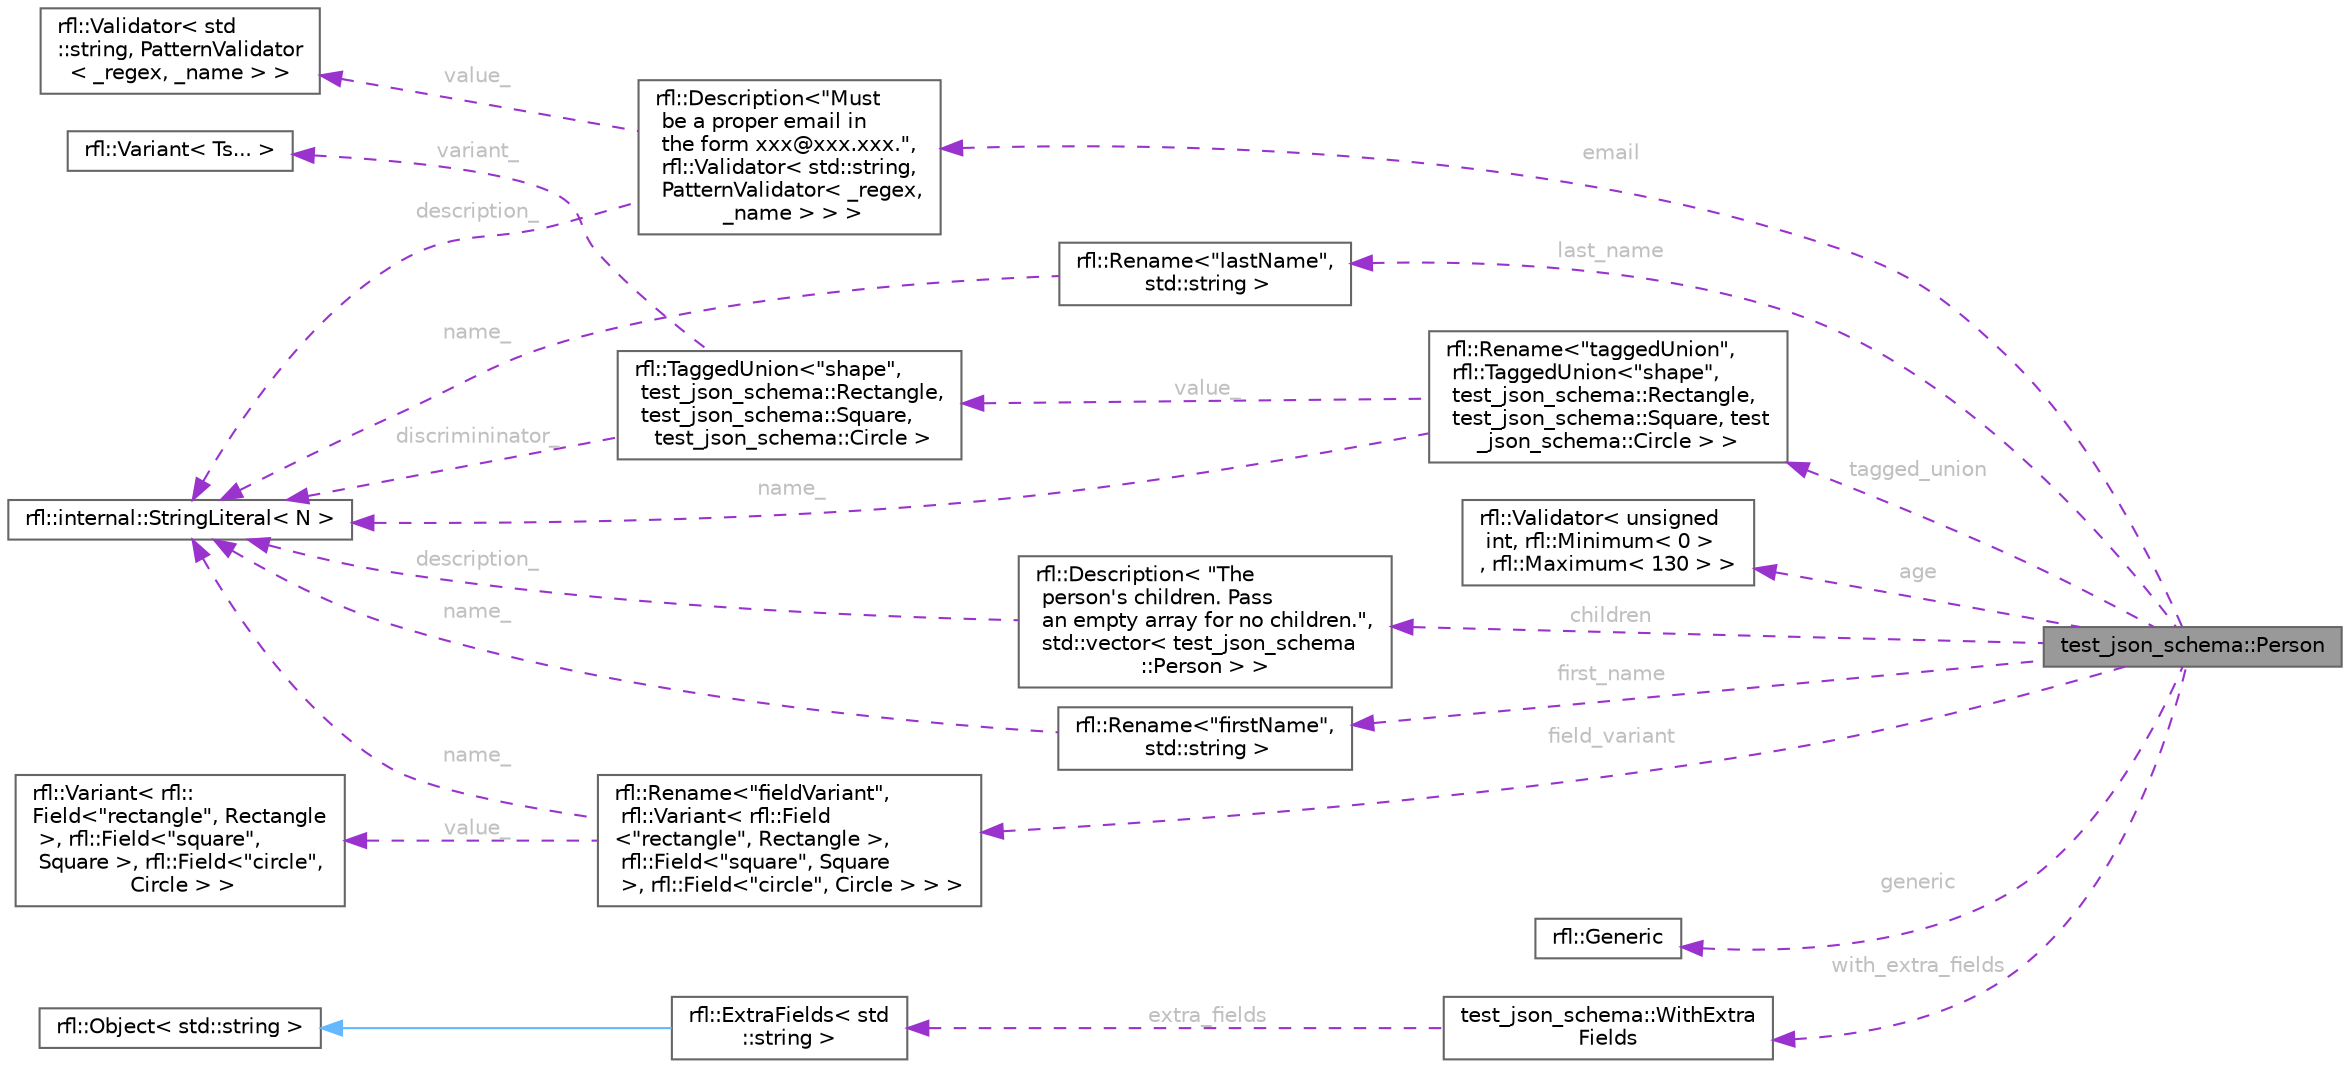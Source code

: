 digraph "test_json_schema::Person"
{
 // LATEX_PDF_SIZE
  bgcolor="transparent";
  edge [fontname=Helvetica,fontsize=10,labelfontname=Helvetica,labelfontsize=10];
  node [fontname=Helvetica,fontsize=10,shape=box,height=0.2,width=0.4];
  rankdir="LR";
  Node1 [id="Node000001",label="test_json_schema::Person",height=0.2,width=0.4,color="gray40", fillcolor="grey60", style="filled", fontcolor="black",tooltip=" "];
  Node2 -> Node1 [id="edge1_Node000001_Node000002",dir="back",color="darkorchid3",style="dashed",tooltip=" ",label=" first_name",fontcolor="grey" ];
  Node2 [id="Node000002",label="rfl::Rename\<\"firstName\",\l std::string \>",height=0.2,width=0.4,color="gray40", fillcolor="white", style="filled",URL="$structrfl_1_1_rename.html",tooltip=" "];
  Node3 -> Node2 [id="edge2_Node000002_Node000003",dir="back",color="darkorchid3",style="dashed",tooltip=" ",label=" name_",fontcolor="grey" ];
  Node3 [id="Node000003",label="rfl::internal::StringLiteral\< N \>",height=0.2,width=0.4,color="gray40", fillcolor="white", style="filled",URL="$structrfl_1_1internal_1_1_string_literal.html",tooltip=" "];
  Node4 -> Node1 [id="edge3_Node000001_Node000004",dir="back",color="darkorchid3",style="dashed",tooltip=" ",label=" last_name",fontcolor="grey" ];
  Node4 [id="Node000004",label="rfl::Rename\<\"lastName\",\l std::string \>",height=0.2,width=0.4,color="gray40", fillcolor="white", style="filled",URL="$structrfl_1_1_rename.html",tooltip=" "];
  Node3 -> Node4 [id="edge4_Node000004_Node000003",dir="back",color="darkorchid3",style="dashed",tooltip=" ",label=" name_",fontcolor="grey" ];
  Node5 -> Node1 [id="edge5_Node000001_Node000005",dir="back",color="darkorchid3",style="dashed",tooltip=" ",label=" email",fontcolor="grey" ];
  Node5 [id="Node000005",label="rfl::Description\<\"Must\l be a proper email in\l the form xxx@xxx.xxx.\",\l rfl::Validator\< std::string,\l PatternValidator\< _regex,\l _name \> \> \>",height=0.2,width=0.4,color="gray40", fillcolor="white", style="filled",URL="$structrfl_1_1_description.html",tooltip=" "];
  Node3 -> Node5 [id="edge6_Node000005_Node000003",dir="back",color="darkorchid3",style="dashed",tooltip=" ",label=" description_",fontcolor="grey" ];
  Node6 -> Node5 [id="edge7_Node000005_Node000006",dir="back",color="darkorchid3",style="dashed",tooltip=" ",label=" value_",fontcolor="grey" ];
  Node6 [id="Node000006",label="rfl::Validator\< std\l::string, PatternValidator\l\< _regex, _name \> \>",height=0.2,width=0.4,color="gray40", fillcolor="white", style="filled",URL="$structrfl_1_1_validator.html",tooltip=" "];
  Node7 -> Node1 [id="edge8_Node000001_Node000007",dir="back",color="darkorchid3",style="dashed",tooltip=" ",label=" age",fontcolor="grey" ];
  Node7 [id="Node000007",label="rfl::Validator\< unsigned\l int, rfl::Minimum\< 0 \>\l, rfl::Maximum\< 130 \> \>",height=0.2,width=0.4,color="gray40", fillcolor="white", style="filled",URL="$structrfl_1_1_validator.html",tooltip=" "];
  Node8 -> Node1 [id="edge9_Node000001_Node000008",dir="back",color="darkorchid3",style="dashed",tooltip=" ",label=" children",fontcolor="grey" ];
  Node8 [id="Node000008",label="rfl::Description\< \"The\l person's children. Pass\l an empty array for no children.\",\l std::vector\< test_json_schema\l::Person \> \>",height=0.2,width=0.4,color="gray40", fillcolor="white", style="filled",URL="$structrfl_1_1_description.html",tooltip=" "];
  Node3 -> Node8 [id="edge10_Node000008_Node000003",dir="back",color="darkorchid3",style="dashed",tooltip=" ",label=" description_",fontcolor="grey" ];
  Node9 -> Node1 [id="edge11_Node000001_Node000009",dir="back",color="darkorchid3",style="dashed",tooltip=" ",label=" tagged_union",fontcolor="grey" ];
  Node9 [id="Node000009",label="rfl::Rename\<\"taggedUnion\",\l rfl::TaggedUnion\<\"shape\",\l test_json_schema::Rectangle,\l test_json_schema::Square, test\l_json_schema::Circle \> \>",height=0.2,width=0.4,color="gray40", fillcolor="white", style="filled",URL="$structrfl_1_1_rename.html",tooltip=" "];
  Node3 -> Node9 [id="edge12_Node000009_Node000003",dir="back",color="darkorchid3",style="dashed",tooltip=" ",label=" name_",fontcolor="grey" ];
  Node10 -> Node9 [id="edge13_Node000009_Node000010",dir="back",color="darkorchid3",style="dashed",tooltip=" ",label=" value_",fontcolor="grey" ];
  Node10 [id="Node000010",label="rfl::TaggedUnion\<\"shape\",\l test_json_schema::Rectangle,\l test_json_schema::Square,\l test_json_schema::Circle \>",height=0.2,width=0.4,color="gray40", fillcolor="white", style="filled",URL="$structrfl_1_1_tagged_union.html",tooltip=" "];
  Node3 -> Node10 [id="edge14_Node000010_Node000003",dir="back",color="darkorchid3",style="dashed",tooltip=" ",label=" discrimininator_",fontcolor="grey" ];
  Node11 -> Node10 [id="edge15_Node000010_Node000011",dir="back",color="darkorchid3",style="dashed",tooltip=" ",label=" variant_",fontcolor="grey" ];
  Node11 [id="Node000011",label="rfl::Variant\< Ts... \>",height=0.2,width=0.4,color="gray40", fillcolor="white", style="filled",URL="$classrfl_1_1_variant.html",tooltip=" "];
  Node12 -> Node1 [id="edge16_Node000001_Node000012",dir="back",color="darkorchid3",style="dashed",tooltip=" ",label=" field_variant",fontcolor="grey" ];
  Node12 [id="Node000012",label="rfl::Rename\<\"fieldVariant\",\l rfl::Variant\< rfl::Field\l\<\"rectangle\", Rectangle \>,\l rfl::Field\<\"square\", Square\l \>, rfl::Field\<\"circle\", Circle \> \> \>",height=0.2,width=0.4,color="gray40", fillcolor="white", style="filled",URL="$structrfl_1_1_rename.html",tooltip=" "];
  Node3 -> Node12 [id="edge17_Node000012_Node000003",dir="back",color="darkorchid3",style="dashed",tooltip=" ",label=" name_",fontcolor="grey" ];
  Node13 -> Node12 [id="edge18_Node000012_Node000013",dir="back",color="darkorchid3",style="dashed",tooltip=" ",label=" value_",fontcolor="grey" ];
  Node13 [id="Node000013",label="rfl::Variant\< rfl::\lField\<\"rectangle\", Rectangle\l \>, rfl::Field\<\"square\",\l Square \>, rfl::Field\<\"circle\",\l Circle \> \>",height=0.2,width=0.4,color="gray40", fillcolor="white", style="filled",URL="$classrfl_1_1_variant.html",tooltip=" "];
  Node14 -> Node1 [id="edge19_Node000001_Node000014",dir="back",color="darkorchid3",style="dashed",tooltip=" ",label=" generic",fontcolor="grey" ];
  Node14 [id="Node000014",label="rfl::Generic",height=0.2,width=0.4,color="gray40", fillcolor="white", style="filled",URL="$classrfl_1_1_generic.html",tooltip=" "];
  Node15 -> Node1 [id="edge20_Node000001_Node000015",dir="back",color="darkorchid3",style="dashed",tooltip=" ",label=" with_extra_fields",fontcolor="grey" ];
  Node15 [id="Node000015",label="test_json_schema::WithExtra\lFields",height=0.2,width=0.4,color="gray40", fillcolor="white", style="filled",URL="$structtest__json__schema_1_1_with_extra_fields.html",tooltip=" "];
  Node16 -> Node15 [id="edge21_Node000015_Node000016",dir="back",color="darkorchid3",style="dashed",tooltip=" ",label=" extra_fields",fontcolor="grey" ];
  Node16 [id="Node000016",label="rfl::ExtraFields\< std\l::string \>",height=0.2,width=0.4,color="gray40", fillcolor="white", style="filled",URL="$classrfl_1_1_extra_fields.html",tooltip=" "];
  Node17 -> Node16 [id="edge22_Node000016_Node000017",dir="back",color="steelblue1",style="solid",tooltip=" "];
  Node17 [id="Node000017",label="rfl::Object\< std::string \>",height=0.2,width=0.4,color="gray40", fillcolor="white", style="filled",URL="$classrfl_1_1_object.html",tooltip=" "];
}
